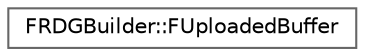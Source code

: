 digraph "Graphical Class Hierarchy"
{
 // INTERACTIVE_SVG=YES
 // LATEX_PDF_SIZE
  bgcolor="transparent";
  edge [fontname=Helvetica,fontsize=10,labelfontname=Helvetica,labelfontsize=10];
  node [fontname=Helvetica,fontsize=10,shape=box,height=0.2,width=0.4];
  rankdir="LR";
  Node0 [id="Node000000",label="FRDGBuilder::FUploadedBuffer",height=0.2,width=0.4,color="grey40", fillcolor="white", style="filled",URL="$db/da8/structFRDGBuilder_1_1FUploadedBuffer.html",tooltip=" "];
}
